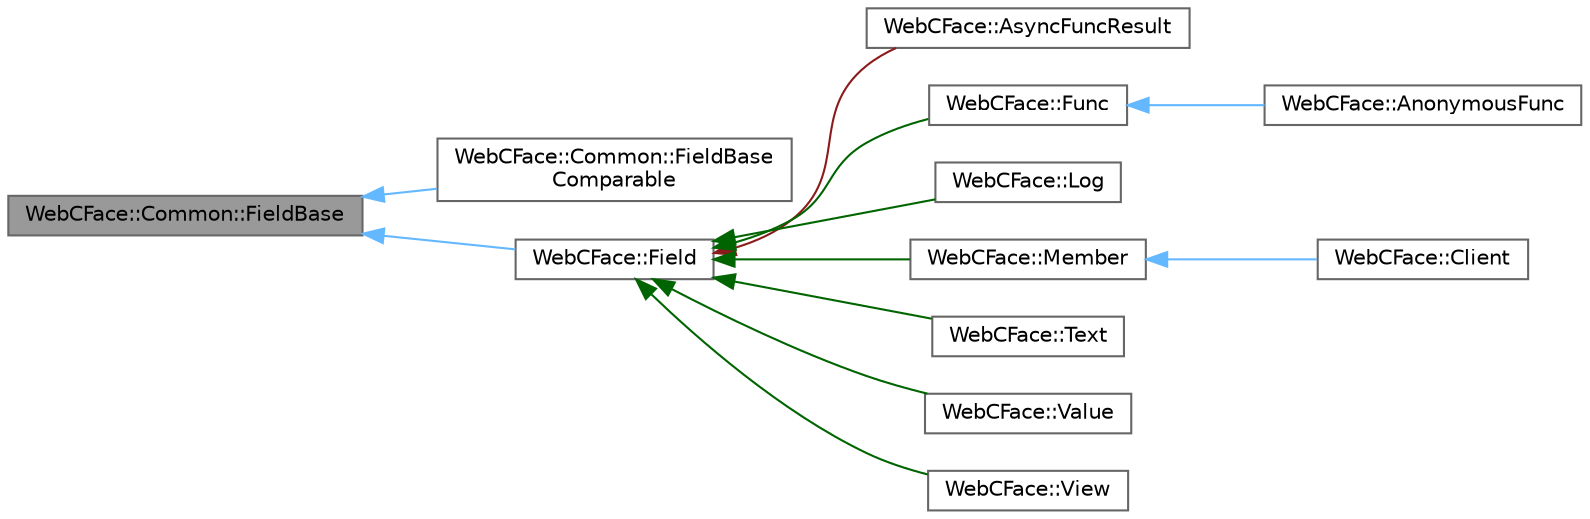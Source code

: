 digraph "WebCFace::Common::FieldBase"
{
 // LATEX_PDF_SIZE
  bgcolor="transparent";
  edge [fontname=Helvetica,fontsize=10,labelfontname=Helvetica,labelfontsize=10];
  node [fontname=Helvetica,fontsize=10,shape=box,height=0.2,width=0.4];
  rankdir="LR";
  Node1 [id="Node000001",label="WebCFace::Common::FieldBase",height=0.2,width=0.4,color="gray40", fillcolor="grey60", style="filled", fontcolor="black",tooltip="メンバ名とデータ名を持つクラス"];
  Node1 -> Node2 [id="edge1_Node000001_Node000002",dir="back",color="steelblue1",style="solid",tooltip=" "];
  Node2 [id="Node000002",label="WebCFace::Common::FieldBase\lComparable",height=0.2,width=0.4,color="gray40", fillcolor="white", style="filled",URL="$structWebCFace_1_1Common_1_1FieldBaseComparable.html",tooltip=" "];
  Node1 -> Node3 [id="edge2_Node000001_Node000003",dir="back",color="steelblue1",style="solid",tooltip=" "];
  Node3 [id="Node000003",label="WebCFace::Field",height=0.2,width=0.4,color="gray40", fillcolor="white", style="filled",URL="$structWebCFace_1_1Field.html",tooltip="ClientDataの参照とメンバ名とデータ名を持つクラス"];
  Node3 -> Node4 [id="edge3_Node000003_Node000004",dir="back",color="firebrick4",style="solid",tooltip=" "];
  Node4 [id="Node000004",label="WebCFace::AsyncFuncResult",height=0.2,width=0.4,color="gray40", fillcolor="white", style="filled",URL="$classWebCFace_1_1AsyncFuncResult.html",tooltip=" "];
  Node3 -> Node5 [id="edge4_Node000003_Node000005",dir="back",color="darkgreen",style="solid",tooltip=" "];
  Node5 [id="Node000005",label="WebCFace::Func",height=0.2,width=0.4,color="gray40", fillcolor="white", style="filled",URL="$classWebCFace_1_1Func.html",tooltip="関数1つを表すクラス"];
  Node5 -> Node6 [id="edge5_Node000005_Node000006",dir="back",color="steelblue1",style="solid",tooltip=" "];
  Node6 [id="Node000006",label="WebCFace::AnonymousFunc",height=0.2,width=0.4,color="gray40", fillcolor="white", style="filled",URL="$classWebCFace_1_1AnonymousFunc.html",tooltip=" "];
  Node3 -> Node7 [id="edge6_Node000003_Node000007",dir="back",color="darkgreen",style="solid",tooltip=" "];
  Node7 [id="Node000007",label="WebCFace::Log",height=0.2,width=0.4,color="gray40", fillcolor="white", style="filled",URL="$classWebCFace_1_1Log.html",tooltip=" "];
  Node3 -> Node8 [id="edge7_Node000003_Node000008",dir="back",color="darkgreen",style="solid",tooltip=" "];
  Node8 [id="Node000008",label="WebCFace::Member",height=0.2,width=0.4,color="gray40", fillcolor="white", style="filled",URL="$classWebCFace_1_1Member.html",tooltip="他のクライアントを参照することを表すクラス"];
  Node8 -> Node9 [id="edge8_Node000008_Node000009",dir="back",color="steelblue1",style="solid",tooltip=" "];
  Node9 [id="Node000009",label="WebCFace::Client",height=0.2,width=0.4,color="gray40", fillcolor="white", style="filled",URL="$classWebCFace_1_1Client.html",tooltip="サーバーに接続するクライアント。"];
  Node3 -> Node10 [id="edge9_Node000003_Node000010",dir="back",color="darkgreen",style="solid",tooltip=" "];
  Node10 [id="Node000010",label="WebCFace::Text",height=0.2,width=0.4,color="gray40", fillcolor="white", style="filled",URL="$classWebCFace_1_1Text.html",tooltip="文字列の送受信データを表すクラス"];
  Node3 -> Node11 [id="edge10_Node000003_Node000011",dir="back",color="darkgreen",style="solid",tooltip=" "];
  Node11 [id="Node000011",label="WebCFace::Value",height=0.2,width=0.4,color="gray40", fillcolor="white", style="filled",URL="$classWebCFace_1_1Value.html",tooltip="実数値またはその配列の送受信データを表すクラス"];
  Node3 -> Node12 [id="edge11_Node000003_Node000012",dir="back",color="darkgreen",style="solid",tooltip=" "];
  Node12 [id="Node000012",label="WebCFace::View",height=0.2,width=0.4,color="gray40", fillcolor="white", style="filled",URL="$classWebCFace_1_1View.html",tooltip="Viewの送受信データを表すクラス"];
}
